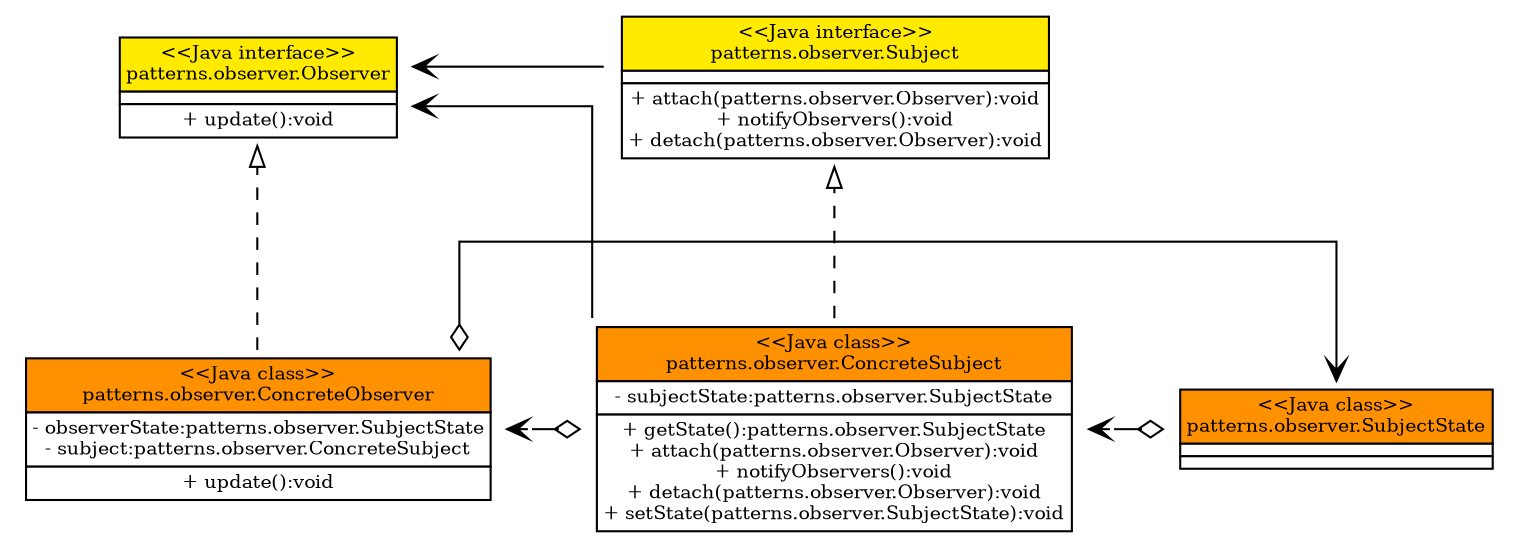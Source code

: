 digraph unnamed {

  graph [
    rankdir = "BT";
    splines = "ortho";

  ];

  "patterns.observer.ConcreteObserver" [
    fontsize = "9";
    label = <<table  border='0'  cellborder='1'  cellspacing='0'>
<tr><td  bgcolor='#FF9100'>
&lt;&lt;Java class&gt;&gt;<br/>
patterns.observer.ConcreteObserver<br/>

</td>
</tr>
<tr><td  bgcolor='#FFFFFF'>
- observerState:patterns.observer.SubjectState<br/>- subject:patterns.observer.ConcreteSubject<br/>
</td>
</tr>
<tr><td  bgcolor='#FFFFFF'>
+ update():void<br/>
</td>
</tr>
</table>
>;
    shape = "plaintext";

  ];

  "patterns.observer.Observer" [
    fontsize = "9";
    label = <<table  border='0'  cellborder='1'  cellspacing='0'>
<tr><td  bgcolor='#FFEA00'>
&lt;&lt;Java interface&gt;&gt;<br/>
patterns.observer.Observer<br/>

</td>
</tr>
<tr><td  bgcolor='#FFFFFF'>

</td>
</tr>
<tr><td  bgcolor='#FFFFFF'>
+ update():void<br/>
</td>
</tr>
</table>
>;
    shape = "plaintext";

  ];

  "patterns.observer.SubjectState" [
    fontsize = "9";
    label = <<table  border='0'  cellborder='1'  cellspacing='0'>
<tr><td  bgcolor='#FF9100'>
&lt;&lt;Java class&gt;&gt;<br/>
patterns.observer.SubjectState<br/>

</td>
</tr>
<tr><td  bgcolor='#FFFFFF'>

</td>
</tr>
<tr><td  bgcolor='#FFFFFF'>

</td>
</tr>
</table>
>;
    shape = "plaintext";

  ];

  "patterns.observer.ConcreteSubject" [
    fontsize = "9";
    label = <<table  border='0'  cellborder='1'  cellspacing='0'>
<tr><td  bgcolor='#FF9100'>
&lt;&lt;Java class&gt;&gt;<br/>
patterns.observer.ConcreteSubject<br/>

</td>
</tr>
<tr><td  bgcolor='#FFFFFF'>
- subjectState:patterns.observer.SubjectState<br/>
</td>
</tr>
<tr><td  bgcolor='#FFFFFF'>
+ getState():patterns.observer.SubjectState<br/>+ attach(patterns.observer.Observer):void<br/>+ notifyObservers():void<br/>+ detach(patterns.observer.Observer):void<br/>+ setState(patterns.observer.SubjectState):void<br/>
</td>
</tr>
</table>
>;
    shape = "plaintext";

  ];

  "patterns.observer.Subject" [
    fontsize = "9";
    label = <<table  border='0'  cellborder='1'  cellspacing='0'>
<tr><td  bgcolor='#FFEA00'>
&lt;&lt;Java interface&gt;&gt;<br/>
patterns.observer.Subject<br/>

</td>
</tr>
<tr><td  bgcolor='#FFFFFF'>

</td>
</tr>
<tr><td  bgcolor='#FFFFFF'>
+ attach(patterns.observer.Observer):void<br/>+ notifyObservers():void<br/>+ detach(patterns.observer.Observer):void<br/>
</td>
</tr>
</table>
>;
    shape = "plaintext";

  ];

  "patterns.observer.ConcreteObserver" -> "patterns.observer.Observer" [
    arrowhead = "empty";
    fontsize = "9";
    minlen = "2";
    style = "dashed";

  ];

  "patterns.observer.ConcreteObserver" -> "patterns.observer.SubjectState" [
    arrowhead = "vee";
    arrowtail = "odiamond";
    constraint = "false";
    dir = "both";
    fontsize = "9";
    minlen = "2";

  ];

  "patterns.observer.ConcreteObserver" -> "patterns.observer.ConcreteSubject" [
    arrowhead = "vee";
    arrowtail = "odiamond";
    constraint = "false";
    dir = "both";
    fontsize = "9";
    minlen = "2";

  ];

  "patterns.observer.ConcreteSubject" -> "patterns.observer.Subject" [
    arrowhead = "empty";
    fontsize = "9";
    minlen = "2";
    style = "dashed";

  ];

  "patterns.observer.ConcreteSubject" -> "patterns.observer.SubjectState" [
    arrowhead = "vee";
    arrowtail = "odiamond";
    constraint = "false";
    dir = "both";
    fontsize = "9";
    minlen = "2";

  ];

  "patterns.observer.ConcreteSubject" -> "patterns.observer.Observer" [
    arrowhead = "vee";
    arrowtail = "empty";
    constraint = "false";
    fontsize = "9";
    minlen = "2";

  ];

  "patterns.observer.Subject" -> "patterns.observer.Observer" [
    arrowhead = "vee";
    arrowtail = "empty";
    constraint = "false";
    fontsize = "9";
    minlen = "2";

  ];

}
